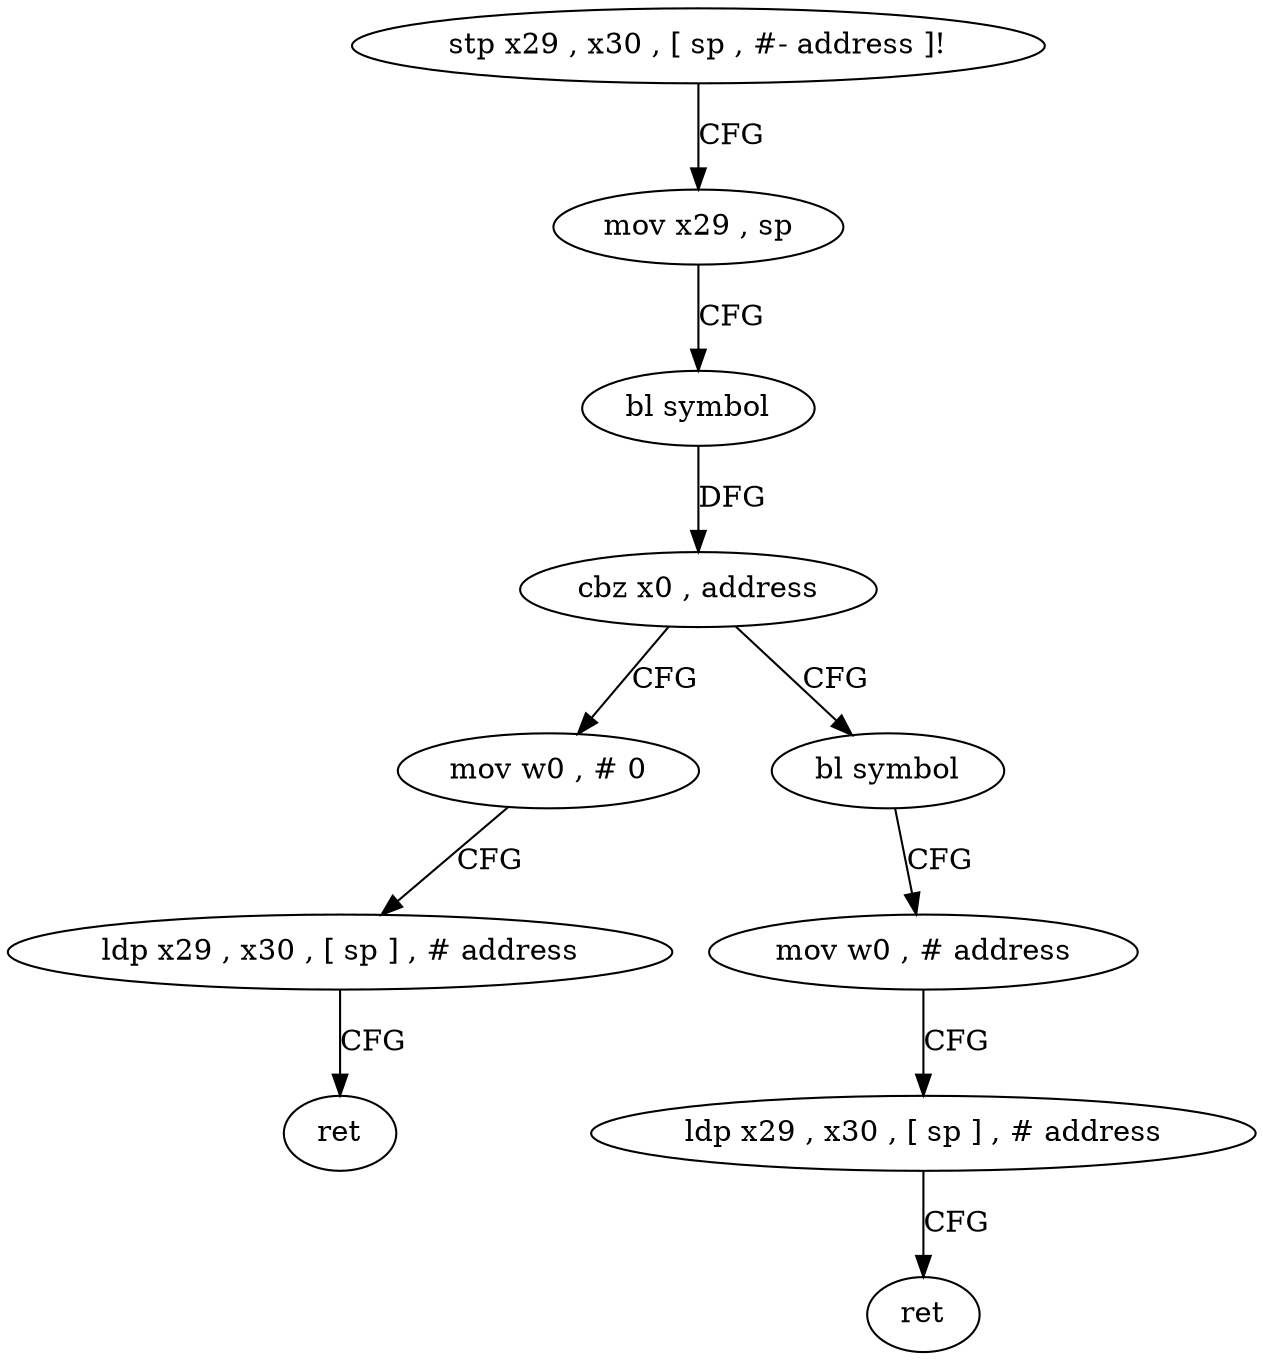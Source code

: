 digraph "func" {
"144104" [label = "stp x29 , x30 , [ sp , #- address ]!" ]
"144108" [label = "mov x29 , sp" ]
"144112" [label = "bl symbol" ]
"144116" [label = "cbz x0 , address" ]
"144136" [label = "mov w0 , # 0" ]
"144120" [label = "bl symbol" ]
"144140" [label = "ldp x29 , x30 , [ sp ] , # address" ]
"144144" [label = "ret" ]
"144124" [label = "mov w0 , # address" ]
"144128" [label = "ldp x29 , x30 , [ sp ] , # address" ]
"144132" [label = "ret" ]
"144104" -> "144108" [ label = "CFG" ]
"144108" -> "144112" [ label = "CFG" ]
"144112" -> "144116" [ label = "DFG" ]
"144116" -> "144136" [ label = "CFG" ]
"144116" -> "144120" [ label = "CFG" ]
"144136" -> "144140" [ label = "CFG" ]
"144120" -> "144124" [ label = "CFG" ]
"144140" -> "144144" [ label = "CFG" ]
"144124" -> "144128" [ label = "CFG" ]
"144128" -> "144132" [ label = "CFG" ]
}
